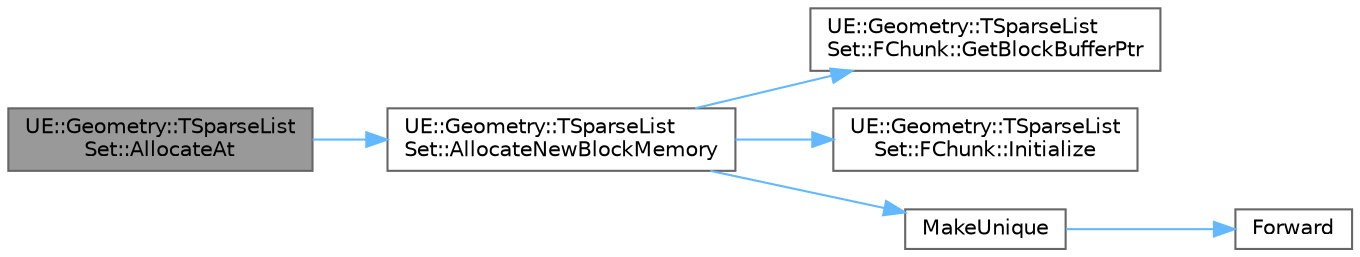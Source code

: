 digraph "UE::Geometry::TSparseListSet::AllocateAt"
{
 // INTERACTIVE_SVG=YES
 // LATEX_PDF_SIZE
  bgcolor="transparent";
  edge [fontname=Helvetica,fontsize=10,labelfontname=Helvetica,labelfontsize=10];
  node [fontname=Helvetica,fontsize=10,shape=box,height=0.2,width=0.4];
  rankdir="LR";
  Node1 [id="Node000001",label="UE::Geometry::TSparseList\lSet::AllocateAt",height=0.2,width=0.4,color="gray40", fillcolor="grey60", style="filled", fontcolor="black",tooltip="Create a list at the given ListIndex."];
  Node1 -> Node2 [id="edge1_Node000001_Node000002",color="steelblue1",style="solid",tooltip=" "];
  Node2 [id="Node000002",label="UE::Geometry::TSparseList\lSet::AllocateNewBlockMemory",height=0.2,width=0.4,color="grey40", fillcolor="white", style="filled",URL="$de/de5/structUE_1_1Geometry_1_1TSparseListSet.html#a046751c78cee543dd6529568917175d1",tooltip=" "];
  Node2 -> Node3 [id="edge2_Node000002_Node000003",color="steelblue1",style="solid",tooltip=" "];
  Node3 [id="Node000003",label="UE::Geometry::TSparseList\lSet::FChunk::GetBlockBufferPtr",height=0.2,width=0.4,color="grey40", fillcolor="white", style="filled",URL="$d2/d7d/structUE_1_1Geometry_1_1TSparseListSet_1_1FChunk.html#ae805eefc275ba77a4893cd43631b9fd2",tooltip=" "];
  Node2 -> Node4 [id="edge3_Node000002_Node000004",color="steelblue1",style="solid",tooltip=" "];
  Node4 [id="Node000004",label="UE::Geometry::TSparseList\lSet::FChunk::Initialize",height=0.2,width=0.4,color="grey40", fillcolor="white", style="filled",URL="$d2/d7d/structUE_1_1Geometry_1_1TSparseListSet_1_1FChunk.html#af72eabc8ccb5dc3df10f6af1f1f5992e",tooltip=" "];
  Node2 -> Node5 [id="edge4_Node000002_Node000005",color="steelblue1",style="solid",tooltip=" "];
  Node5 [id="Node000005",label="MakeUnique",height=0.2,width=0.4,color="grey40", fillcolor="white", style="filled",URL="$de/d1a/UniquePtr_8h.html#a9e3be2ab9b6efa8383f83df1c1a22239",tooltip="Allocates a new object of type T with the given arguments and returns it as a TUniquePtr."];
  Node5 -> Node6 [id="edge5_Node000005_Node000006",color="steelblue1",style="solid",tooltip=" "];
  Node6 [id="Node000006",label="Forward",height=0.2,width=0.4,color="grey40", fillcolor="white", style="filled",URL="$d4/d24/UnrealTemplate_8h.html#a68f280c1d561a8899a1e9e3ea8405d00",tooltip="Forward will cast a reference to an rvalue reference."];
}
